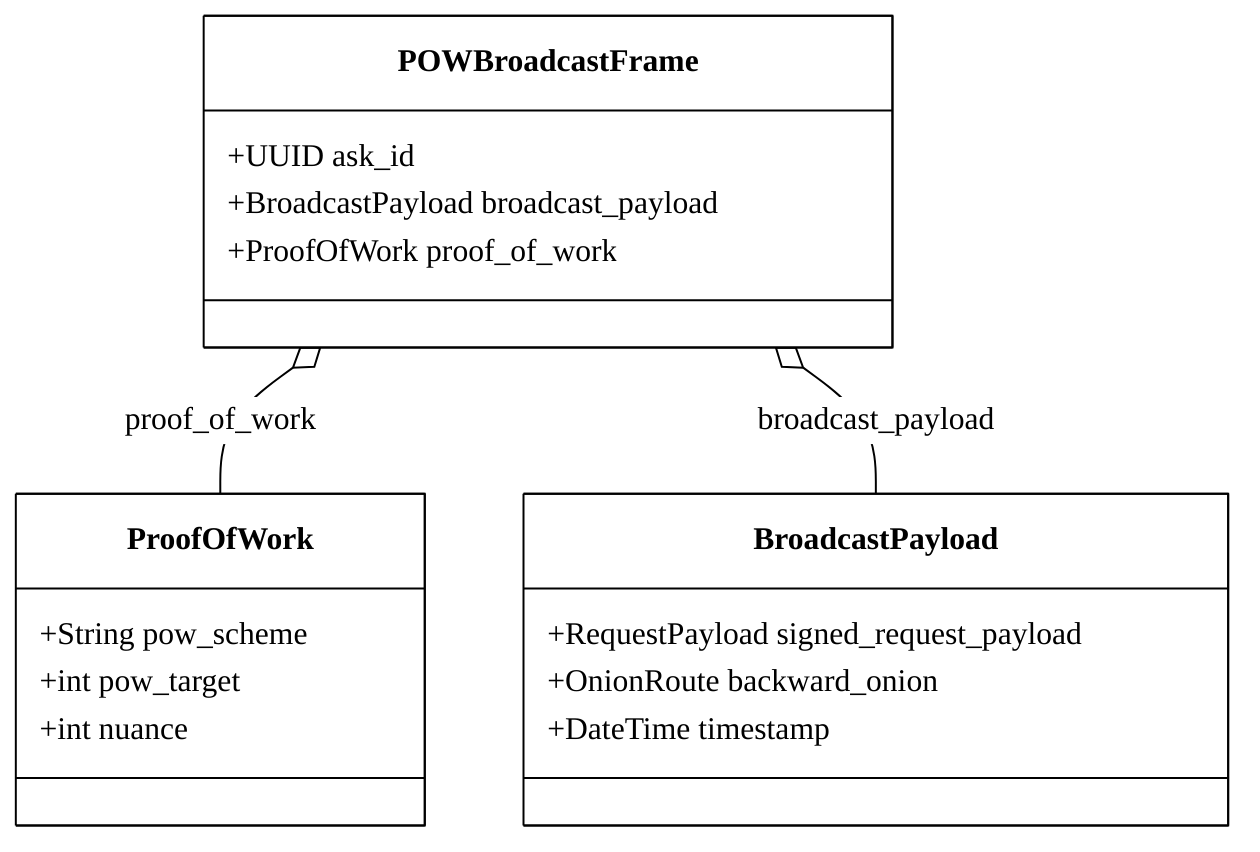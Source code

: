 %%{
  init: {
    'theme': 'base',
    'themeVariables': {
      'primaryColor': '#FFFFFF',
      'primaryTextColor': '#000',
      'primaryBorderColor': '#000',
      'lineColor': '#000',
      'secondaryColor': '#000',
      'tertiaryColor': '#000',
      'fontFamily':'Times New Roman'
    }
  }
}%%
classDiagram
    class BroadcastPayload{
        +RequestPayload signed_request_payload
        +OnionRoute backward_onion
        +DateTime timestamp
    }
    class ProofOfWork{
        +String pow_scheme
        +int pow_target
        +int nuance
    }
    class POWBroadcastFrame{
        +UUID ask_id
        +BroadcastPayload broadcast_payload
        +ProofOfWork proof_of_work
    }
    POWBroadcastFrame  o--  ProofOfWork : proof_of_work
    POWBroadcastFrame  o--  BroadcastPayload : broadcast_payload